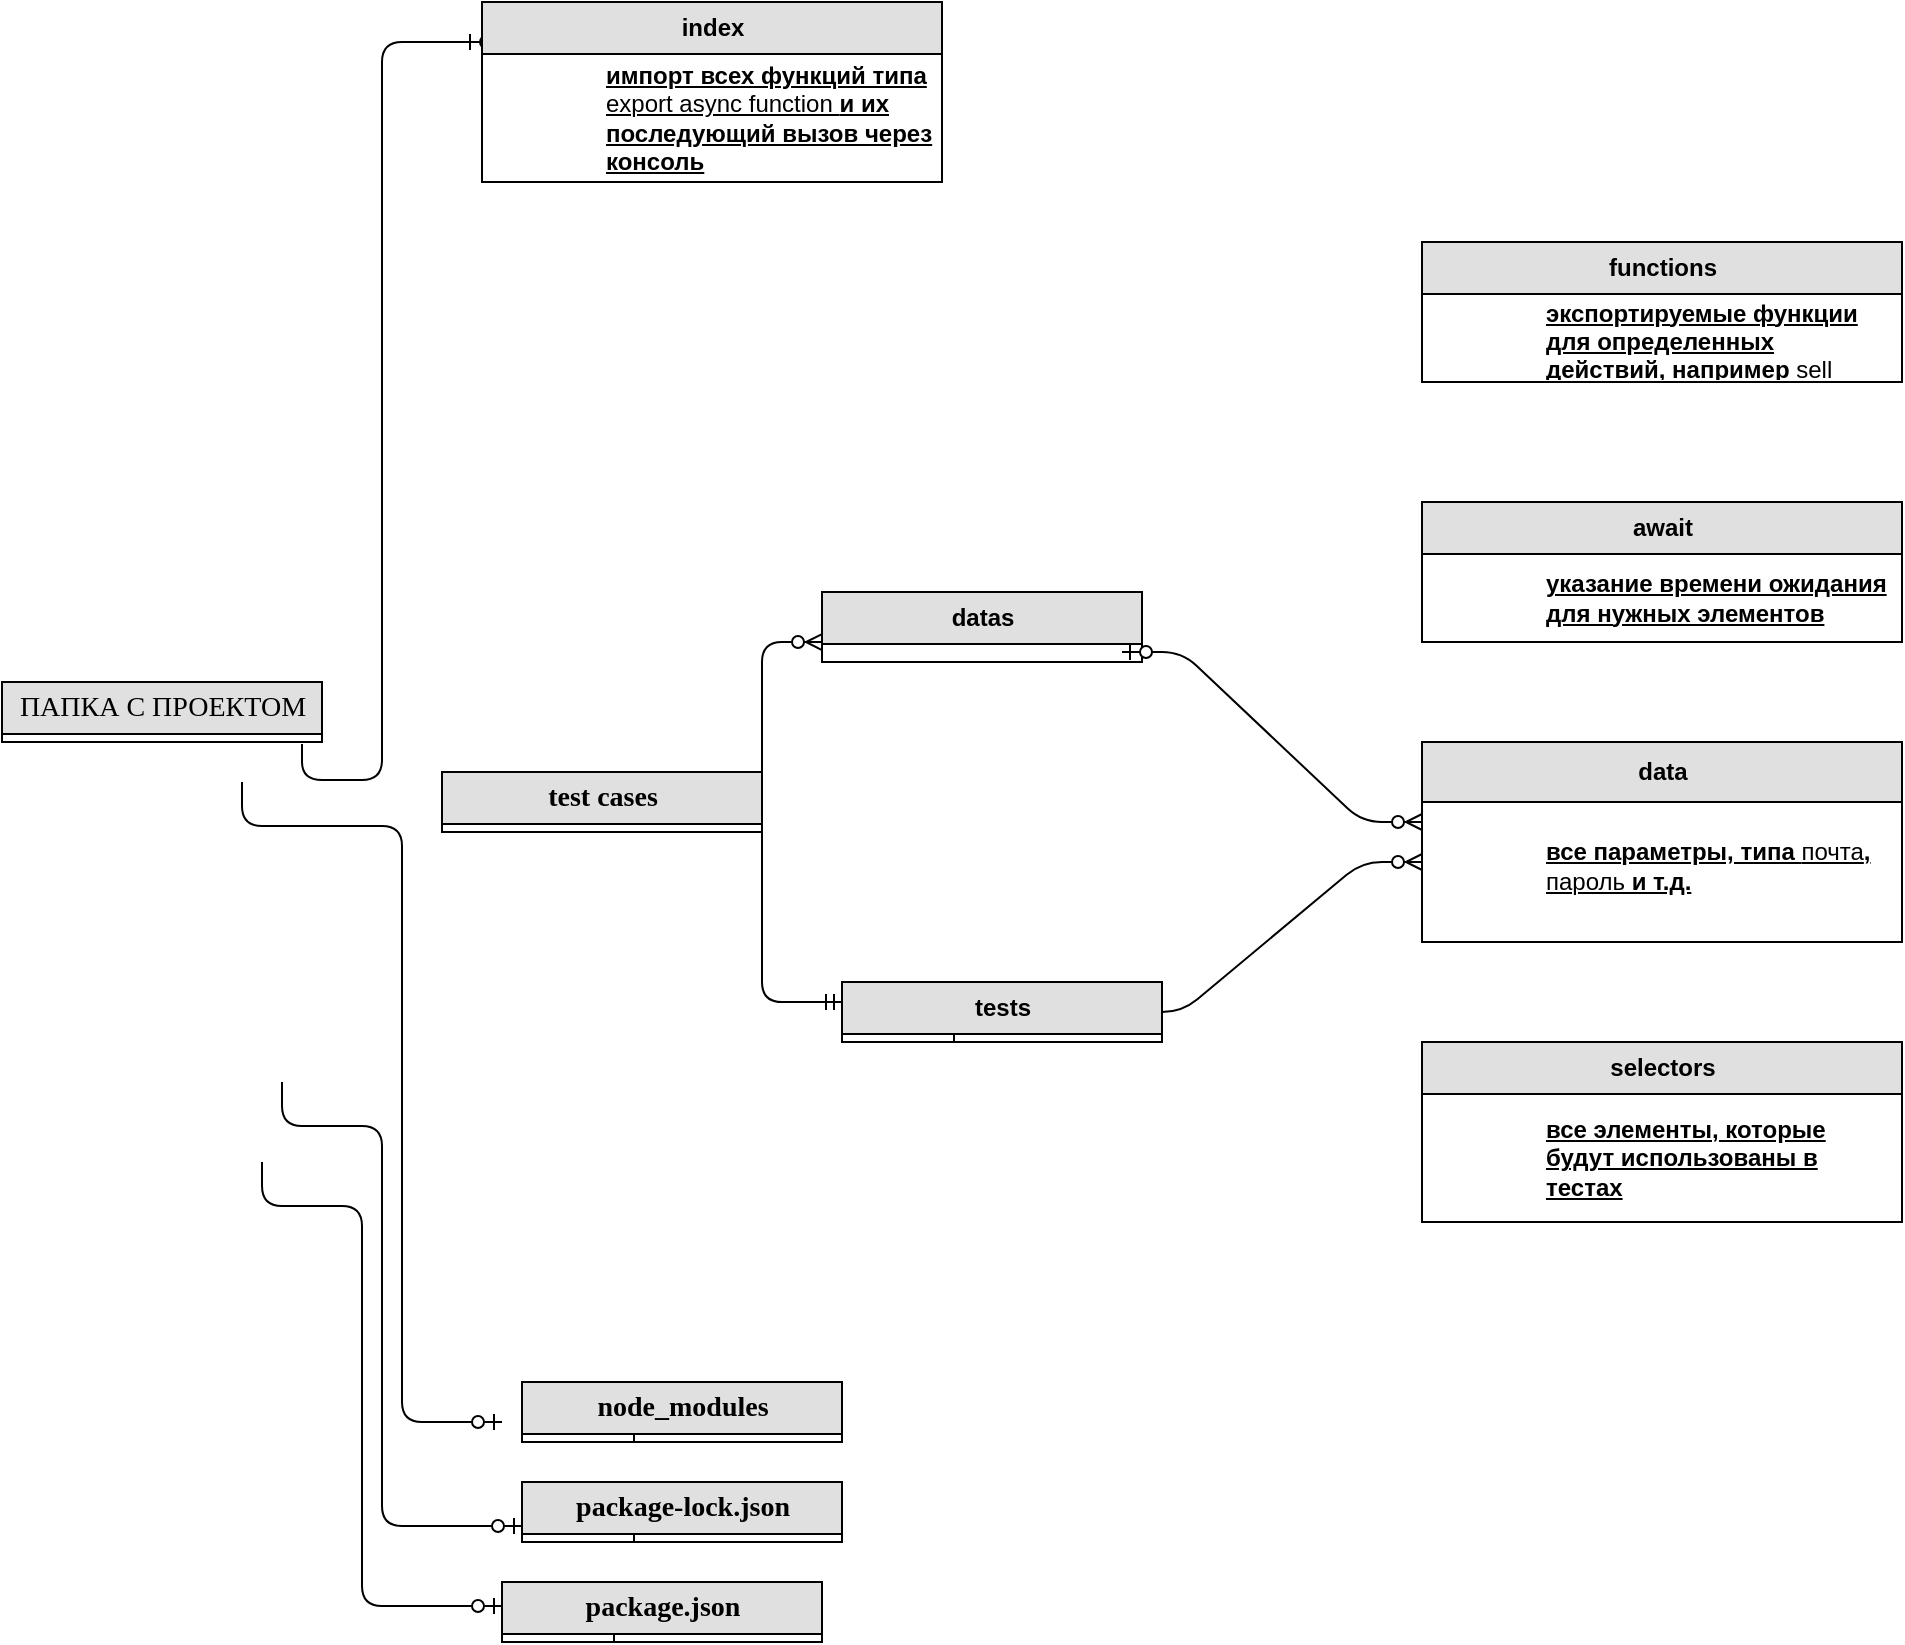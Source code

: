 <mxfile version="16.0.3" type="github">
  <diagram name="Page-1" id="e56a1550-8fbb-45ad-956c-1786394a9013">
    <mxGraphModel dx="1350" dy="800" grid="1" gridSize="10" guides="1" tooltips="1" connect="1" arrows="1" fold="1" page="1" pageScale="1" pageWidth="1100" pageHeight="850" background="none" math="0" shadow="0">
      <root>
        <mxCell id="0" />
        <mxCell id="1" parent="0" />
        <mxCell id="2e49270ec7c68f3f-1" value="&lt;b&gt;test cases&lt;/b&gt;" style="swimlane;html=1;fontStyle=0;childLayout=stackLayout;horizontal=1;startSize=26;fillColor=#e0e0e0;horizontalStack=0;resizeParent=1;resizeLast=0;collapsible=1;marginBottom=0;swimlaneFillColor=#ffffff;align=center;rounded=0;shadow=0;comic=0;labelBackgroundColor=none;strokeWidth=1;fontFamily=Verdana;fontSize=14" parent="1" vertex="1">
          <mxGeometry x="240" y="395" width="160" height="30" as="geometry" />
        </mxCell>
        <mxCell id="2e49270ec7c68f3f-58" value="" style="edgeStyle=orthogonalEdgeStyle;html=1;endArrow=ERzeroToMany;startArrow=ERmandOne;labelBackgroundColor=none;fontFamily=Verdana;fontSize=14;entryX=0;entryY=0.308;entryPerimeter=0;exitX=0;exitY=0.5;" parent="1" edge="1">
          <mxGeometry width="100" height="100" relative="1" as="geometry">
            <mxPoint x="440" y="510" as="sourcePoint" />
            <mxPoint x="430" y="330.008" as="targetPoint" />
            <Array as="points">
              <mxPoint x="400" y="510" />
              <mxPoint x="400" y="330" />
            </Array>
          </mxGeometry>
        </mxCell>
        <mxCell id="2e49270ec7c68f3f-63" value="" style="edgeStyle=entityRelationEdgeStyle;html=1;endArrow=ERzeroToMany;startArrow=ERzeroToOne;labelBackgroundColor=none;fontFamily=Verdana;fontSize=14;exitX=1;exitY=0.5;" parent="1" edge="1">
          <mxGeometry width="100" height="100" relative="1" as="geometry">
            <mxPoint x="580" y="515" as="sourcePoint" />
            <mxPoint x="730" y="440" as="targetPoint" />
          </mxGeometry>
        </mxCell>
        <mxCell id="2e49270ec7c68f3f-80" value="ПАПКА С ПРОЕКТОМ" style="swimlane;html=1;fontStyle=0;childLayout=stackLayout;horizontal=1;startSize=26;fillColor=#e0e0e0;horizontalStack=0;resizeParent=1;resizeLast=0;collapsible=1;marginBottom=0;swimlaneFillColor=#ffffff;align=center;rounded=0;shadow=0;comic=0;labelBackgroundColor=none;strokeWidth=1;fontFamily=Verdana;fontSize=14" parent="1" vertex="1">
          <mxGeometry x="20" y="350" width="160" height="30" as="geometry" />
        </mxCell>
        <mxCell id="2e49270ec7c68f3f-91" value="" style="edgeStyle=orthogonalEdgeStyle;html=1;endArrow=ERzeroToOne;endFill=1;labelBackgroundColor=none;fontFamily=Verdana;fontSize=14;exitX=1;exitY=0.5;" parent="1" edge="1">
          <mxGeometry width="100" height="100" relative="1" as="geometry">
            <mxPoint x="170" y="381" as="sourcePoint" />
            <mxPoint x="250" y="30" as="targetPoint" />
            <Array as="points">
              <mxPoint x="170" y="399" />
              <mxPoint x="210" y="399" />
              <mxPoint x="210" y="30" />
              <mxPoint x="290" y="30" />
            </Array>
          </mxGeometry>
        </mxCell>
        <mxCell id="2e49270ec7c68f3f-92" value="" style="edgeStyle=orthogonalEdgeStyle;html=1;endArrow=ERzeroToOne;endFill=1;labelBackgroundColor=none;fontFamily=Verdana;fontSize=14;entryX=0;entryY=0.5;exitX=1;exitY=0.5;" parent="1" edge="1">
          <mxGeometry width="100" height="100" relative="1" as="geometry">
            <mxPoint x="150" y="590" as="sourcePoint" />
            <mxPoint x="270" y="812" as="targetPoint" />
            <Array as="points">
              <mxPoint x="200" y="612" />
              <mxPoint x="200" y="812" />
            </Array>
          </mxGeometry>
        </mxCell>
        <mxCell id="5_Ihf_zHRVemHmPZ1YKh-1" value="&lt;span style=&quot;font-family: &amp;#34;helvetica&amp;#34; ; font-size: 12px ; font-weight: 700 ; text-align: left&quot;&gt;index&lt;/span&gt;" style="swimlane;html=1;fontStyle=0;childLayout=stackLayout;horizontal=1;startSize=26;fillColor=#e0e0e0;horizontalStack=0;resizeParent=1;resizeLast=0;collapsible=1;marginBottom=0;swimlaneFillColor=#ffffff;align=center;rounded=0;shadow=0;comic=0;labelBackgroundColor=none;strokeWidth=1;fontFamily=Verdana;fontSize=14" vertex="1" parent="1">
          <mxGeometry x="260" y="10" width="230" height="90" as="geometry" />
        </mxCell>
        <mxCell id="5_Ihf_zHRVemHmPZ1YKh-2" value="импорт всех функций типа &lt;span style=&quot;font-weight: normal&quot;&gt;export async function &lt;/span&gt;и их последующий вызов через консоль" style="shape=partialRectangle;top=0;left=0;right=0;bottom=0;html=1;align=left;verticalAlign=middle;fillColor=none;spacingLeft=60;spacingRight=4;whiteSpace=wrap;overflow=hidden;rotatable=0;points=[[0,0.5],[1,0.5]];portConstraint=eastwest;dropTarget=0;fontStyle=5;" vertex="1" parent="5_Ihf_zHRVemHmPZ1YKh-1">
          <mxGeometry y="26" width="230" height="64" as="geometry" />
        </mxCell>
        <mxCell id="5_Ihf_zHRVemHmPZ1YKh-4" value="&lt;b&gt;node_modules&lt;/b&gt;" style="swimlane;html=1;fontStyle=0;childLayout=stackLayout;horizontal=1;startSize=26;fillColor=#e0e0e0;horizontalStack=0;resizeParent=1;resizeLast=0;collapsible=1;marginBottom=0;swimlaneFillColor=#ffffff;align=center;rounded=0;shadow=0;comic=0;labelBackgroundColor=none;strokeWidth=1;fontFamily=Verdana;fontSize=14" vertex="1" parent="1">
          <mxGeometry x="280" y="700" width="160" height="30" as="geometry" />
        </mxCell>
        <mxCell id="5_Ihf_zHRVemHmPZ1YKh-5" value="" style="shape=partialRectangle;top=0;left=0;right=0;bottom=0;html=1;align=left;verticalAlign=middle;fillColor=none;spacingLeft=60;spacingRight=4;whiteSpace=wrap;overflow=hidden;rotatable=0;points=[[0,0.5],[1,0.5]];portConstraint=eastwest;dropTarget=0;fontStyle=5;" vertex="1" parent="5_Ihf_zHRVemHmPZ1YKh-4">
          <mxGeometry y="26" width="160" height="4" as="geometry" />
        </mxCell>
        <mxCell id="5_Ihf_zHRVemHmPZ1YKh-6" value="" style="shape=partialRectangle;fontStyle=1;top=0;left=0;bottom=0;html=1;fillColor=none;align=left;verticalAlign=middle;spacingLeft=4;spacingRight=4;whiteSpace=wrap;overflow=hidden;rotatable=0;points=[];portConstraint=eastwest;part=1;" vertex="1" connectable="0" parent="5_Ihf_zHRVemHmPZ1YKh-5">
          <mxGeometry width="56" height="4" as="geometry" />
        </mxCell>
        <mxCell id="5_Ihf_zHRVemHmPZ1YKh-7" value="&lt;b&gt;package-lock.json&lt;/b&gt;" style="swimlane;html=1;fontStyle=0;childLayout=stackLayout;horizontal=1;startSize=26;fillColor=#e0e0e0;horizontalStack=0;resizeParent=1;resizeLast=0;collapsible=1;marginBottom=0;swimlaneFillColor=#ffffff;align=center;rounded=0;shadow=0;comic=0;labelBackgroundColor=none;strokeWidth=1;fontFamily=Verdana;fontSize=14" vertex="1" parent="1">
          <mxGeometry x="280" y="750" width="160" height="30" as="geometry" />
        </mxCell>
        <mxCell id="5_Ihf_zHRVemHmPZ1YKh-8" value="" style="shape=partialRectangle;top=0;left=0;right=0;bottom=0;html=1;align=left;verticalAlign=middle;fillColor=none;spacingLeft=60;spacingRight=4;whiteSpace=wrap;overflow=hidden;rotatable=0;points=[[0,0.5],[1,0.5]];portConstraint=eastwest;dropTarget=0;fontStyle=5;" vertex="1" parent="5_Ihf_zHRVemHmPZ1YKh-7">
          <mxGeometry y="26" width="160" height="4" as="geometry" />
        </mxCell>
        <mxCell id="5_Ihf_zHRVemHmPZ1YKh-9" value="" style="shape=partialRectangle;fontStyle=1;top=0;left=0;bottom=0;html=1;fillColor=none;align=left;verticalAlign=middle;spacingLeft=4;spacingRight=4;whiteSpace=wrap;overflow=hidden;rotatable=0;points=[];portConstraint=eastwest;part=1;" vertex="1" connectable="0" parent="5_Ihf_zHRVemHmPZ1YKh-8">
          <mxGeometry width="56" height="4" as="geometry" />
        </mxCell>
        <mxCell id="5_Ihf_zHRVemHmPZ1YKh-10" value="&lt;b&gt;package.json&lt;/b&gt;" style="swimlane;html=1;fontStyle=0;childLayout=stackLayout;horizontal=1;startSize=26;fillColor=#e0e0e0;horizontalStack=0;resizeParent=1;resizeLast=0;collapsible=1;marginBottom=0;swimlaneFillColor=#ffffff;align=center;rounded=0;shadow=0;comic=0;labelBackgroundColor=none;strokeWidth=1;fontFamily=Verdana;fontSize=14" vertex="1" parent="1">
          <mxGeometry x="270" y="800" width="160" height="30" as="geometry" />
        </mxCell>
        <mxCell id="5_Ihf_zHRVemHmPZ1YKh-11" value="" style="shape=partialRectangle;top=0;left=0;right=0;bottom=0;html=1;align=left;verticalAlign=middle;fillColor=none;spacingLeft=60;spacingRight=4;whiteSpace=wrap;overflow=hidden;rotatable=0;points=[[0,0.5],[1,0.5]];portConstraint=eastwest;dropTarget=0;fontStyle=5;" vertex="1" parent="5_Ihf_zHRVemHmPZ1YKh-10">
          <mxGeometry y="26" width="160" height="4" as="geometry" />
        </mxCell>
        <mxCell id="5_Ihf_zHRVemHmPZ1YKh-12" value="" style="shape=partialRectangle;fontStyle=1;top=0;left=0;bottom=0;html=1;fillColor=none;align=left;verticalAlign=middle;spacingLeft=4;spacingRight=4;whiteSpace=wrap;overflow=hidden;rotatable=0;points=[];portConstraint=eastwest;part=1;" vertex="1" connectable="0" parent="5_Ihf_zHRVemHmPZ1YKh-11">
          <mxGeometry width="56" height="4" as="geometry" />
        </mxCell>
        <mxCell id="5_Ihf_zHRVemHmPZ1YKh-16" value="" style="edgeStyle=orthogonalEdgeStyle;html=1;endArrow=ERzeroToOne;endFill=1;labelBackgroundColor=none;fontFamily=Verdana;fontSize=14;entryX=0;entryY=0.5;exitX=1;exitY=0.5;" edge="1" parent="1">
          <mxGeometry width="100" height="100" relative="1" as="geometry">
            <mxPoint x="160" y="550" as="sourcePoint" />
            <mxPoint x="280" y="772" as="targetPoint" />
            <Array as="points">
              <mxPoint x="210" y="572" />
              <mxPoint x="210" y="772" />
            </Array>
          </mxGeometry>
        </mxCell>
        <mxCell id="5_Ihf_zHRVemHmPZ1YKh-17" value="" style="edgeStyle=orthogonalEdgeStyle;html=1;endArrow=ERzeroToOne;endFill=1;labelBackgroundColor=none;fontFamily=Verdana;fontSize=14;exitX=1;exitY=0.5;" edge="1" parent="1">
          <mxGeometry width="100" height="100" relative="1" as="geometry">
            <mxPoint x="140" y="400" as="sourcePoint" />
            <mxPoint x="270" y="720" as="targetPoint" />
            <Array as="points">
              <mxPoint x="140" y="422" />
              <mxPoint x="220" y="422" />
              <mxPoint x="220" y="720" />
              <mxPoint x="260" y="720" />
            </Array>
          </mxGeometry>
        </mxCell>
        <mxCell id="5_Ihf_zHRVemHmPZ1YKh-18" value="&lt;span style=&quot;font-family: &amp;#34;helvetica&amp;#34; ; font-size: 12px ; font-weight: 700 ; text-align: left&quot;&gt;datas&lt;/span&gt;" style="swimlane;html=1;fontStyle=0;childLayout=stackLayout;horizontal=1;startSize=26;fillColor=#e0e0e0;horizontalStack=0;resizeParent=1;resizeLast=0;collapsible=1;marginBottom=0;swimlaneFillColor=#ffffff;align=center;rounded=0;shadow=0;comic=0;labelBackgroundColor=none;strokeWidth=1;fontFamily=Verdana;fontSize=14" vertex="1" parent="1">
          <mxGeometry x="430" y="305" width="160" height="35" as="geometry" />
        </mxCell>
        <mxCell id="5_Ihf_zHRVemHmPZ1YKh-37" value="" style="shape=partialRectangle;top=0;left=0;right=0;bottom=0;html=1;align=left;verticalAlign=middle;fillColor=none;spacingLeft=60;spacingRight=4;whiteSpace=wrap;overflow=hidden;rotatable=0;points=[[0,0.5],[1,0.5]];portConstraint=eastwest;dropTarget=0;fontStyle=5;" vertex="1" parent="5_Ihf_zHRVemHmPZ1YKh-18">
          <mxGeometry y="26" width="160" height="4" as="geometry" />
        </mxCell>
        <mxCell id="5_Ihf_zHRVemHmPZ1YKh-21" value="&lt;span style=&quot;font-family: &amp;#34;helvetica&amp;#34; ; font-size: 12px ; font-weight: 700 ; text-align: left&quot;&gt;tests&lt;/span&gt;" style="swimlane;html=1;fontStyle=0;childLayout=stackLayout;horizontal=1;startSize=26;fillColor=#e0e0e0;horizontalStack=0;resizeParent=1;resizeLast=0;collapsible=1;marginBottom=0;swimlaneFillColor=#ffffff;align=center;rounded=0;shadow=0;comic=0;labelBackgroundColor=none;strokeWidth=1;fontFamily=Verdana;fontSize=14" vertex="1" parent="1">
          <mxGeometry x="440" y="500" width="160" height="30" as="geometry" />
        </mxCell>
        <mxCell id="5_Ihf_zHRVemHmPZ1YKh-22" value="" style="shape=partialRectangle;top=0;left=0;right=0;bottom=0;html=1;align=left;verticalAlign=middle;fillColor=none;spacingLeft=60;spacingRight=4;whiteSpace=wrap;overflow=hidden;rotatable=0;points=[[0,0.5],[1,0.5]];portConstraint=eastwest;dropTarget=0;fontStyle=5;" vertex="1" parent="5_Ihf_zHRVemHmPZ1YKh-21">
          <mxGeometry y="26" width="160" height="4" as="geometry" />
        </mxCell>
        <mxCell id="5_Ihf_zHRVemHmPZ1YKh-23" value="" style="shape=partialRectangle;fontStyle=1;top=0;left=0;bottom=0;html=1;fillColor=none;align=left;verticalAlign=middle;spacingLeft=4;spacingRight=4;whiteSpace=wrap;overflow=hidden;rotatable=0;points=[];portConstraint=eastwest;part=1;" vertex="1" connectable="0" parent="5_Ihf_zHRVemHmPZ1YKh-22">
          <mxGeometry width="56" height="4" as="geometry" />
        </mxCell>
        <mxCell id="5_Ihf_zHRVemHmPZ1YKh-25" value="" style="edgeStyle=entityRelationEdgeStyle;html=1;endArrow=ERzeroToMany;startArrow=ERzeroToOne;labelBackgroundColor=none;fontFamily=Verdana;fontSize=14;exitX=1;exitY=0.5;jumpSize=2;" edge="1" parent="1">
          <mxGeometry width="100" height="100" relative="1" as="geometry">
            <mxPoint x="580" y="335" as="sourcePoint" />
            <mxPoint x="730" y="420" as="targetPoint" />
          </mxGeometry>
        </mxCell>
        <mxCell id="5_Ihf_zHRVemHmPZ1YKh-26" value="&lt;span style=&quot;font-family: &amp;#34;helvetica&amp;#34; ; font-size: 12px ; font-weight: 700 ; text-align: left&quot;&gt;await&lt;/span&gt;" style="swimlane;html=1;fontStyle=0;childLayout=stackLayout;horizontal=1;startSize=26;fillColor=#e0e0e0;horizontalStack=0;resizeParent=1;resizeLast=0;collapsible=1;marginBottom=0;swimlaneFillColor=#ffffff;align=center;rounded=0;shadow=0;comic=0;labelBackgroundColor=none;strokeWidth=1;fontFamily=Verdana;fontSize=14" vertex="1" parent="1">
          <mxGeometry x="730" y="260" width="240" height="70" as="geometry" />
        </mxCell>
        <mxCell id="5_Ihf_zHRVemHmPZ1YKh-27" value="указание времени ожидания для нужных элементов" style="shape=partialRectangle;top=0;left=0;right=0;bottom=0;html=1;align=left;verticalAlign=middle;fillColor=none;spacingLeft=60;spacingRight=4;whiteSpace=wrap;overflow=hidden;rotatable=0;points=[[0,0.5],[1,0.5]];portConstraint=eastwest;dropTarget=0;fontStyle=5;" vertex="1" parent="5_Ihf_zHRVemHmPZ1YKh-26">
          <mxGeometry y="26" width="240" height="44" as="geometry" />
        </mxCell>
        <mxCell id="5_Ihf_zHRVemHmPZ1YKh-29" value="&lt;span style=&quot;font-family: &amp;#34;helvetica&amp;#34; ; font-size: 12px ; font-weight: 700 ; text-align: left&quot;&gt;data&lt;/span&gt;" style="swimlane;html=1;fontStyle=0;childLayout=stackLayout;horizontal=1;startSize=30;fillColor=#e0e0e0;horizontalStack=0;resizeParent=1;resizeLast=0;collapsible=1;marginBottom=0;swimlaneFillColor=#ffffff;align=center;rounded=0;shadow=0;comic=0;labelBackgroundColor=none;strokeWidth=1;fontFamily=Verdana;fontSize=14" vertex="1" parent="1">
          <mxGeometry x="730" y="380" width="240" height="100" as="geometry" />
        </mxCell>
        <mxCell id="5_Ihf_zHRVemHmPZ1YKh-38" value="все параметры, типа &lt;span style=&quot;font-weight: normal&quot;&gt;почта&lt;/span&gt;, &lt;span style=&quot;font-weight: normal&quot;&gt;пароль&lt;/span&gt; и т.д." style="shape=partialRectangle;top=0;left=0;right=0;bottom=0;html=1;align=left;verticalAlign=middle;fillColor=none;spacingLeft=60;spacingRight=4;whiteSpace=wrap;overflow=hidden;rotatable=0;points=[[0,0.5],[1,0.5]];portConstraint=eastwest;dropTarget=0;fontStyle=5;" vertex="1" parent="5_Ihf_zHRVemHmPZ1YKh-29">
          <mxGeometry y="30" width="240" height="64" as="geometry" />
        </mxCell>
        <mxCell id="5_Ihf_zHRVemHmPZ1YKh-32" value="&lt;span style=&quot;font-family: &amp;#34;helvetica&amp;#34; ; font-size: 12px ; font-weight: 700 ; text-align: left&quot;&gt;selectors&lt;/span&gt;" style="swimlane;html=1;fontStyle=0;childLayout=stackLayout;horizontal=1;startSize=26;fillColor=#e0e0e0;horizontalStack=0;resizeParent=1;resizeLast=0;collapsible=1;marginBottom=0;swimlaneFillColor=#ffffff;align=center;rounded=0;shadow=0;comic=0;labelBackgroundColor=none;strokeWidth=1;fontFamily=Verdana;fontSize=14" vertex="1" parent="1">
          <mxGeometry x="730" y="530" width="240" height="90" as="geometry" />
        </mxCell>
        <mxCell id="5_Ihf_zHRVemHmPZ1YKh-33" value="все элементы, которые будут использованы в тестах" style="shape=partialRectangle;top=0;left=0;right=0;bottom=0;html=1;align=left;verticalAlign=middle;fillColor=none;spacingLeft=60;spacingRight=4;whiteSpace=wrap;overflow=hidden;rotatable=0;points=[[0,0.5],[1,0.5]];portConstraint=eastwest;dropTarget=0;fontStyle=5;" vertex="1" parent="5_Ihf_zHRVemHmPZ1YKh-32">
          <mxGeometry y="26" width="240" height="64" as="geometry" />
        </mxCell>
        <mxCell id="5_Ihf_zHRVemHmPZ1YKh-39" value="&lt;span style=&quot;font-family: &amp;#34;helvetica&amp;#34; ; font-size: 12px ; font-weight: 700 ; text-align: left&quot;&gt;functions&lt;/span&gt;" style="swimlane;html=1;fontStyle=0;childLayout=stackLayout;horizontal=1;startSize=26;fillColor=#e0e0e0;horizontalStack=0;resizeParent=1;resizeLast=0;collapsible=1;marginBottom=0;swimlaneFillColor=#ffffff;align=center;rounded=0;shadow=0;comic=0;labelBackgroundColor=none;strokeWidth=1;fontFamily=Verdana;fontSize=14" vertex="1" parent="1">
          <mxGeometry x="730" y="130" width="240" height="70" as="geometry" />
        </mxCell>
        <mxCell id="5_Ihf_zHRVemHmPZ1YKh-40" value="экспортируемые функции для определенных действий, например &lt;span style=&quot;font-weight: normal&quot;&gt;sell&lt;/span&gt;" style="shape=partialRectangle;top=0;left=0;right=0;bottom=0;html=1;align=left;verticalAlign=middle;fillColor=none;spacingLeft=60;spacingRight=4;whiteSpace=wrap;overflow=hidden;rotatable=0;points=[[0,0.5],[1,0.5]];portConstraint=eastwest;dropTarget=0;fontStyle=5;" vertex="1" parent="5_Ihf_zHRVemHmPZ1YKh-39">
          <mxGeometry y="26" width="240" height="44" as="geometry" />
        </mxCell>
      </root>
    </mxGraphModel>
  </diagram>
</mxfile>

